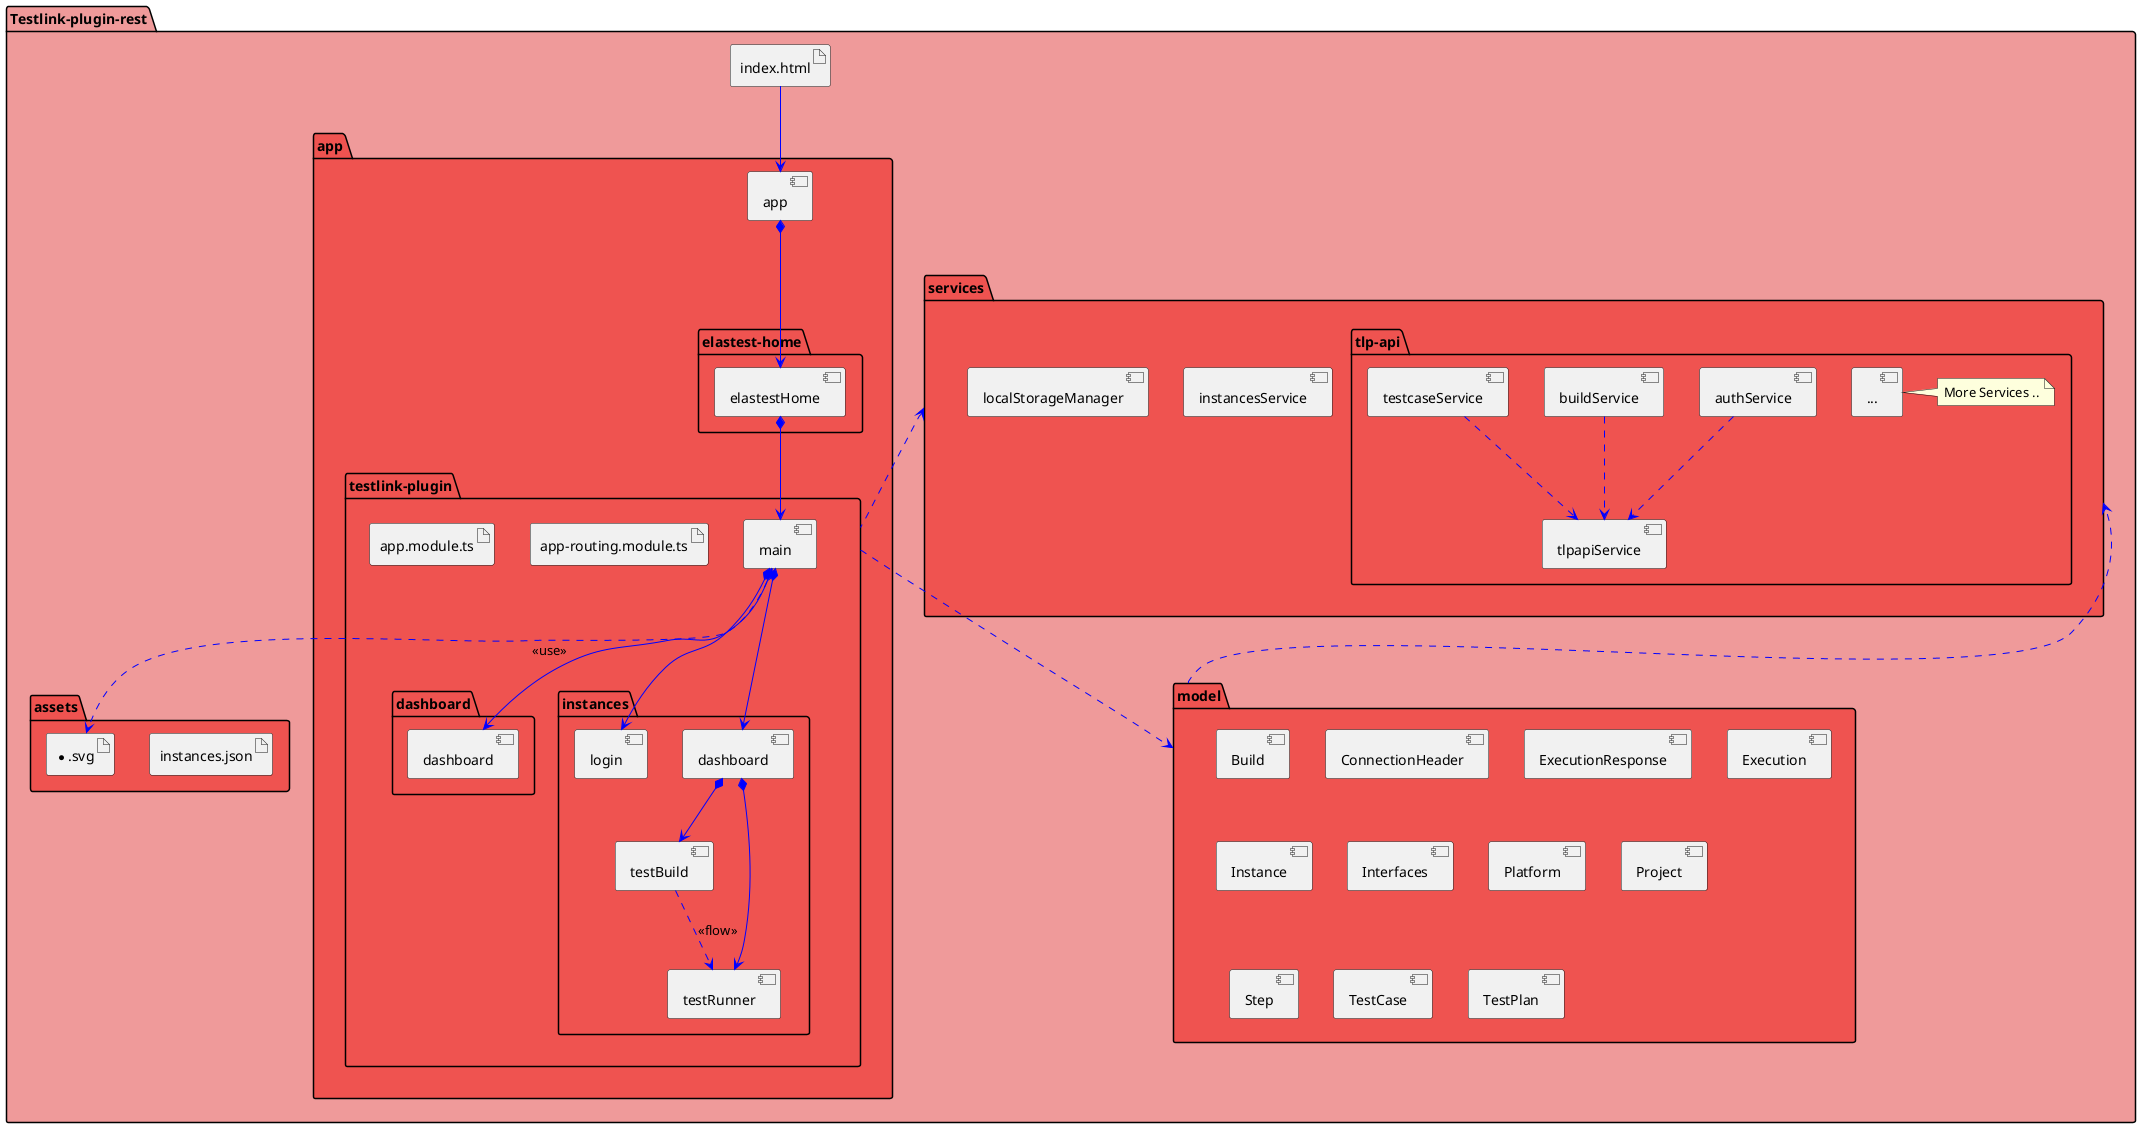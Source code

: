 @startuml Object Diagram (Angular)
' Split into 4 pages
page 2x2
skinparam  ArrowColor blue


package "Testlink-plugin-rest" #ef9a9a{

    artifact "index.html" as index

    package "assets" #ef5350{
        artifact "instances.json" as instancesData
        artifact "*.svg" as svgIcons
    }

    package "model" #ef5350{
        [Build]
        [ConnectionHeader]
        [ExecutionResponse]
        [Execution]
        [Instance]
        [Interfaces]
        [Platform]
        [Project]
        [Step]
        [TestCase]
        [TestPlan]
    }

    package "services" #ef5350{
        [instancesService]
        [localStorageManager]
        package "tlp-api" as tlpapiPack #ef5350{
            [authService]
            [...]
            note right:  More Services ..
            [buildService]
            [testcaseService]
            [tlpapiService]
        }
    }

    package "app" as angular_app #ef5350{
        [app] as appComponent

        package "elastest-home" #ef5350{
            [elastestHome]
        }

        package "testlink-plugin" as tlpcomponents #ef5350{
            [main] as testlinkMain
            artifact "app-routing.module.ts"
            artifact "app.module.ts"
            folder "dashboard" {
                [dashboard] as instanceDashboardComponent
            }
            folder "instances" {
                [login]
                [testBuild]
                [testRunner]
                [dashboard] as dashboardComponent
            }
        }
    }
}



index --> appComponent
appComponent *--> elastestHome
elastestHome *--> testlinkMain
testlinkMain *--> login
testlinkMain *--> instanceDashboardComponent
testlinkMain *--> dashboardComponent
dashboardComponent *--> testBuild
dashboardComponent *--> testRunner
testBuild ..> testRunner :<<flow>>
testlinkMain .down.> svgIcons :<<use>>


authService ..> tlpapiService
buildService ..> tlpapiService
testcaseService ..> tlpapiService

services <.. model
tlpcomponents ..> model
services <.. tlpcomponents





@enduml